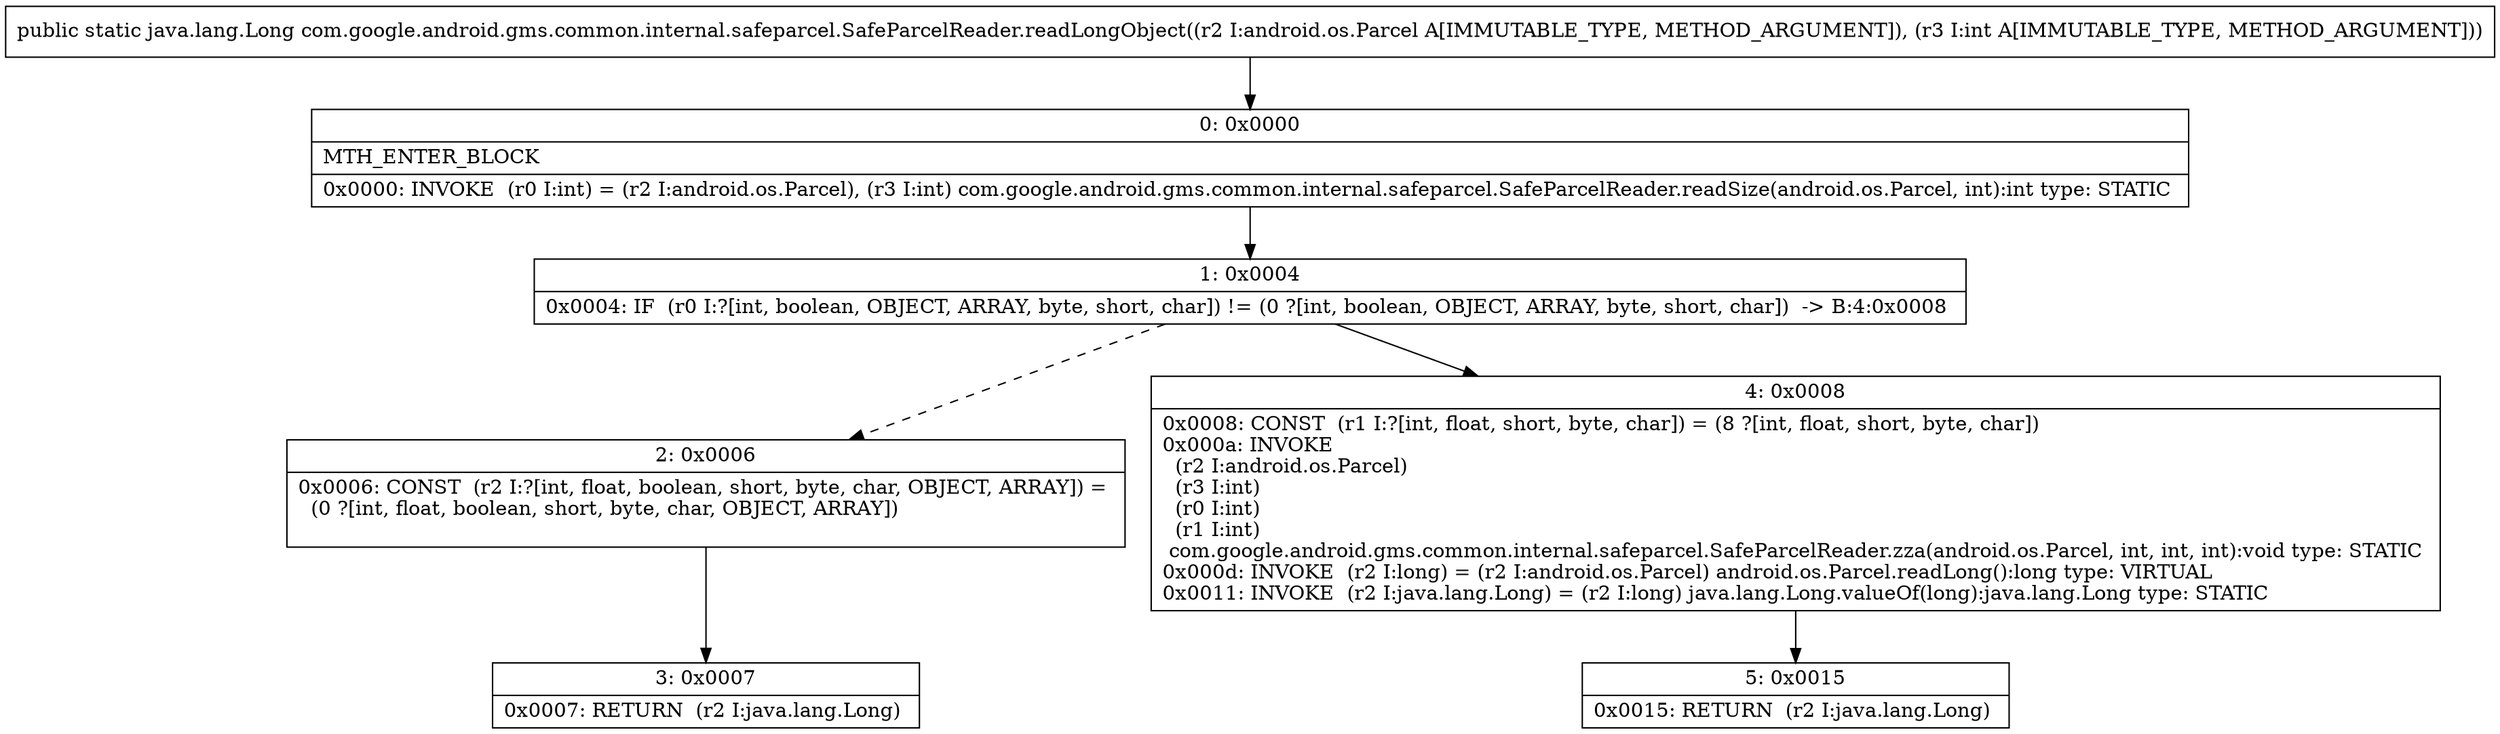 digraph "CFG forcom.google.android.gms.common.internal.safeparcel.SafeParcelReader.readLongObject(Landroid\/os\/Parcel;I)Ljava\/lang\/Long;" {
Node_0 [shape=record,label="{0\:\ 0x0000|MTH_ENTER_BLOCK\l|0x0000: INVOKE  (r0 I:int) = (r2 I:android.os.Parcel), (r3 I:int) com.google.android.gms.common.internal.safeparcel.SafeParcelReader.readSize(android.os.Parcel, int):int type: STATIC \l}"];
Node_1 [shape=record,label="{1\:\ 0x0004|0x0004: IF  (r0 I:?[int, boolean, OBJECT, ARRAY, byte, short, char]) != (0 ?[int, boolean, OBJECT, ARRAY, byte, short, char])  \-\> B:4:0x0008 \l}"];
Node_2 [shape=record,label="{2\:\ 0x0006|0x0006: CONST  (r2 I:?[int, float, boolean, short, byte, char, OBJECT, ARRAY]) = \l  (0 ?[int, float, boolean, short, byte, char, OBJECT, ARRAY])\l \l}"];
Node_3 [shape=record,label="{3\:\ 0x0007|0x0007: RETURN  (r2 I:java.lang.Long) \l}"];
Node_4 [shape=record,label="{4\:\ 0x0008|0x0008: CONST  (r1 I:?[int, float, short, byte, char]) = (8 ?[int, float, short, byte, char]) \l0x000a: INVOKE  \l  (r2 I:android.os.Parcel)\l  (r3 I:int)\l  (r0 I:int)\l  (r1 I:int)\l com.google.android.gms.common.internal.safeparcel.SafeParcelReader.zza(android.os.Parcel, int, int, int):void type: STATIC \l0x000d: INVOKE  (r2 I:long) = (r2 I:android.os.Parcel) android.os.Parcel.readLong():long type: VIRTUAL \l0x0011: INVOKE  (r2 I:java.lang.Long) = (r2 I:long) java.lang.Long.valueOf(long):java.lang.Long type: STATIC \l}"];
Node_5 [shape=record,label="{5\:\ 0x0015|0x0015: RETURN  (r2 I:java.lang.Long) \l}"];
MethodNode[shape=record,label="{public static java.lang.Long com.google.android.gms.common.internal.safeparcel.SafeParcelReader.readLongObject((r2 I:android.os.Parcel A[IMMUTABLE_TYPE, METHOD_ARGUMENT]), (r3 I:int A[IMMUTABLE_TYPE, METHOD_ARGUMENT])) }"];
MethodNode -> Node_0;
Node_0 -> Node_1;
Node_1 -> Node_2[style=dashed];
Node_1 -> Node_4;
Node_2 -> Node_3;
Node_4 -> Node_5;
}

